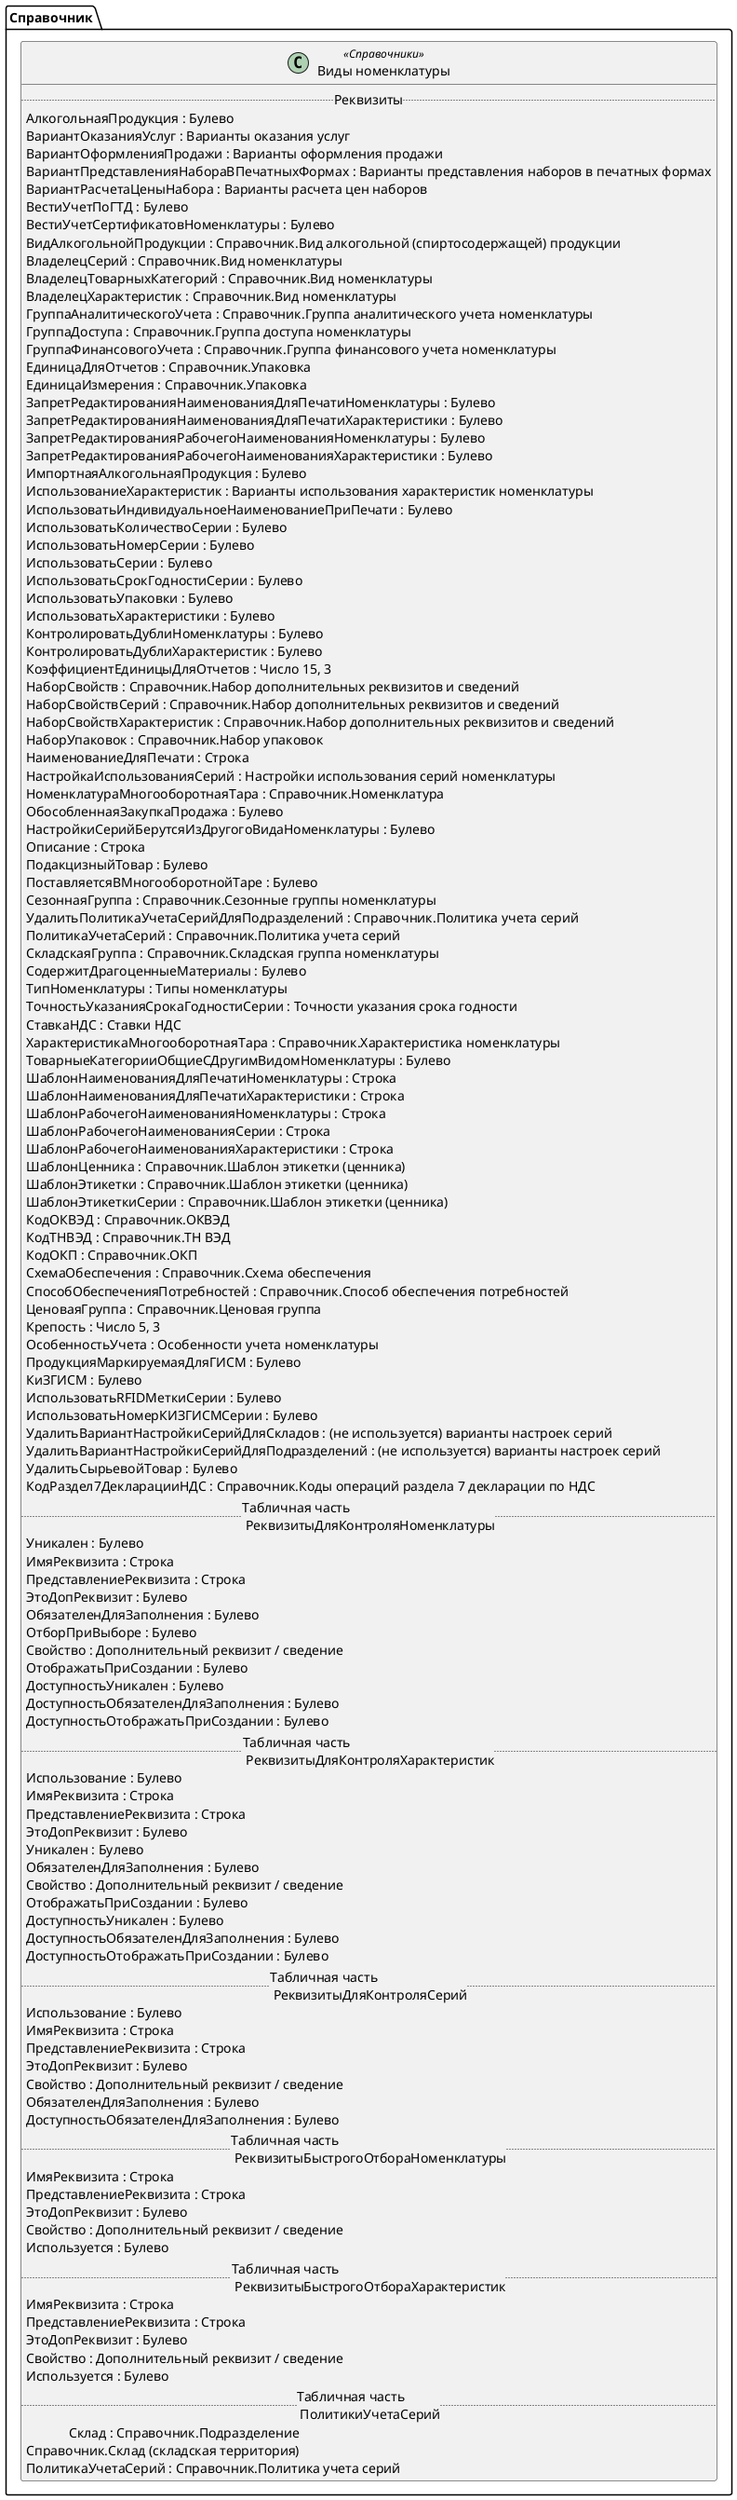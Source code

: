 ﻿@startuml ВидыНоменклатуры
'!include templates.wsd
'..\include templates.wsd
class Справочник.ВидыНоменклатуры as "Виды номенклатуры" <<Справочники>>
{
..Реквизиты..
АлкогольнаяПродукция : Булево
ВариантОказанияУслуг : Варианты оказания услуг
ВариантОформленияПродажи : Варианты оформления продажи
ВариантПредставленияНабораВПечатныхФормах : Варианты представления наборов в печатных формах
ВариантРасчетаЦеныНабора : Варианты расчета цен наборов
ВестиУчетПоГТД : Булево
ВестиУчетСертификатовНоменклатуры : Булево
ВидАлкогольнойПродукции : Справочник.Вид алкогольной (спиртосодержащей) продукции
ВладелецСерий : Справочник.Вид номенклатуры
ВладелецТоварныхКатегорий : Справочник.Вид номенклатуры
ВладелецХарактеристик : Справочник.Вид номенклатуры
ГруппаАналитическогоУчета : Справочник.Группа аналитического учета номенклатуры
ГруппаДоступа : Справочник.Группа доступа номенклатуры
ГруппаФинансовогоУчета : Справочник.Группа финансового учета номенклатуры
ЕдиницаДляОтчетов : Справочник.Упаковка
ЕдиницаИзмерения : Справочник.Упаковка
ЗапретРедактированияНаименованияДляПечатиНоменклатуры : Булево
ЗапретРедактированияНаименованияДляПечатиХарактеристики : Булево
ЗапретРедактированияРабочегоНаименованияНоменклатуры : Булево
ЗапретРедактированияРабочегоНаименованияХарактеристики : Булево
ИмпортнаяАлкогольнаяПродукция : Булево
ИспользованиеХарактеристик : Варианты использования характеристик номенклатуры
ИспользоватьИндивидуальноеНаименованиеПриПечати : Булево
ИспользоватьКоличествоСерии : Булево
ИспользоватьНомерСерии : Булево
ИспользоватьСерии : Булево
ИспользоватьСрокГодностиСерии : Булево
ИспользоватьУпаковки : Булево
ИспользоватьХарактеристики : Булево
КонтролироватьДублиНоменклатуры : Булево
КонтролироватьДублиХарактеристик : Булево
КоэффициентЕдиницыДляОтчетов : Число 15, 3
НаборСвойств : Справочник.Набор дополнительных реквизитов и сведений
НаборСвойствСерий : Справочник.Набор дополнительных реквизитов и сведений
НаборСвойствХарактеристик : Справочник.Набор дополнительных реквизитов и сведений
НаборУпаковок : Справочник.Набор упаковок
НаименованиеДляПечати : Строка
НастройкаИспользованияСерий : Настройки использования серий номенклатуры
НоменклатураМногооборотнаяТара : Справочник.Номенклатура
ОбособленнаяЗакупкаПродажа : Булево
НастройкиСерийБерутсяИзДругогоВидаНоменклатуры : Булево
Описание : Строка
ПодакцизныйТовар : Булево
ПоставляетсяВМногооборотнойТаре : Булево
СезоннаяГруппа : Справочник.Сезонные группы номенклатуры
УдалитьПолитикаУчетаСерийДляПодразделений : Справочник.Политика учета серий
ПолитикаУчетаСерий : Справочник.Политика учета серий
СкладскаяГруппа : Справочник.Складская группа номенклатуры
СодержитДрагоценныеМатериалы : Булево
ТипНоменклатуры : Типы номенклатуры
ТочностьУказанияСрокаГодностиСерии : Точности указания срока годности
СтавкаНДС : Ставки НДС
ХарактеристикаМногооборотнаяТара : Справочник.Характеристика номенклатуры
ТоварныеКатегорииОбщиеСДругимВидомНоменклатуры : Булево
ШаблонНаименованияДляПечатиНоменклатуры : Строка
ШаблонНаименованияДляПечатиХарактеристики : Строка
ШаблонРабочегоНаименованияНоменклатуры : Строка
ШаблонРабочегоНаименованияСерии : Строка
ШаблонРабочегоНаименованияХарактеристики : Строка
ШаблонЦенника : Справочник.Шаблон этикетки (ценника)
ШаблонЭтикетки : Справочник.Шаблон этикетки (ценника)
ШаблонЭтикеткиСерии : Справочник.Шаблон этикетки (ценника)
КодОКВЭД : Справочник.ОКВЭД
КодТНВЭД : Справочник.ТН ВЭД
КодОКП : Справочник.ОКП
СхемаОбеспечения : Справочник.Схема обеспечения
СпособОбеспеченияПотребностей : Справочник.Способ обеспечения потребностей
ЦеноваяГруппа : Справочник.Ценовая группа
Крепость : Число 5, 3
ОсобенностьУчета : Особенности учета номенклатуры
ПродукцияМаркируемаяДляГИСМ : Булево
КиЗГИСМ : Булево
ИспользоватьRFIDМеткиСерии : Булево
ИспользоватьНомерКИЗГИСМСерии : Булево
УдалитьВариантНастройкиСерийДляСкладов : (не используется) варианты настроек серий
УдалитьВариантНастройкиСерийДляПодразделений : (не используется) варианты настроек серий
УдалитьСырьевойТовар : Булево
КодРаздел7ДекларацииНДС : Справочник.Коды операций раздела 7 декларации по НДС
..Табличная часть \n РеквизитыДляКонтроляНоменклатуры..
Уникален : Булево
ИмяРеквизита : Строка
ПредставлениеРеквизита : Строка
ЭтоДопРеквизит : Булево
ОбязателенДляЗаполнения : Булево
ОтборПриВыборе : Булево
Свойство : Дополнительный реквизит / сведение
ОтображатьПриСоздании : Булево
ДоступностьУникален : Булево
ДоступностьОбязателенДляЗаполнения : Булево
ДоступностьОтображатьПриСоздании : Булево
..Табличная часть \n РеквизитыДляКонтроляХарактеристик..
Использование : Булево
ИмяРеквизита : Строка
ПредставлениеРеквизита : Строка
ЭтоДопРеквизит : Булево
Уникален : Булево
ОбязателенДляЗаполнения : Булево
Свойство : Дополнительный реквизит / сведение
ОтображатьПриСоздании : Булево
ДоступностьУникален : Булево
ДоступностьОбязателенДляЗаполнения : Булево
ДоступностьОтображатьПриСоздании : Булево
..Табличная часть \n РеквизитыДляКонтроляСерий..
Использование : Булево
ИмяРеквизита : Строка
ПредставлениеРеквизита : Строка
ЭтоДопРеквизит : Булево
Свойство : Дополнительный реквизит / сведение
ОбязателенДляЗаполнения : Булево
ДоступностьОбязателенДляЗаполнения : Булево
..Табличная часть \n РеквизитыБыстрогоОтбораНоменклатуры..
ИмяРеквизита : Строка
ПредставлениеРеквизита : Строка
ЭтоДопРеквизит : Булево
Свойство : Дополнительный реквизит / сведение
Используется : Булево
..Табличная часть \n РеквизитыБыстрогоОтбораХарактеристик..
ИмяРеквизита : Строка
ПредставлениеРеквизита : Строка
ЭтоДопРеквизит : Булево
Свойство : Дополнительный реквизит / сведение
Используется : Булево
..Табличная часть \n ПолитикиУчетаСерий..
Склад : Справочник.Подразделение\rСправочник.Склад (складская территория)
ПолитикаУчетаСерий : Справочник.Политика учета серий
}
@enduml
